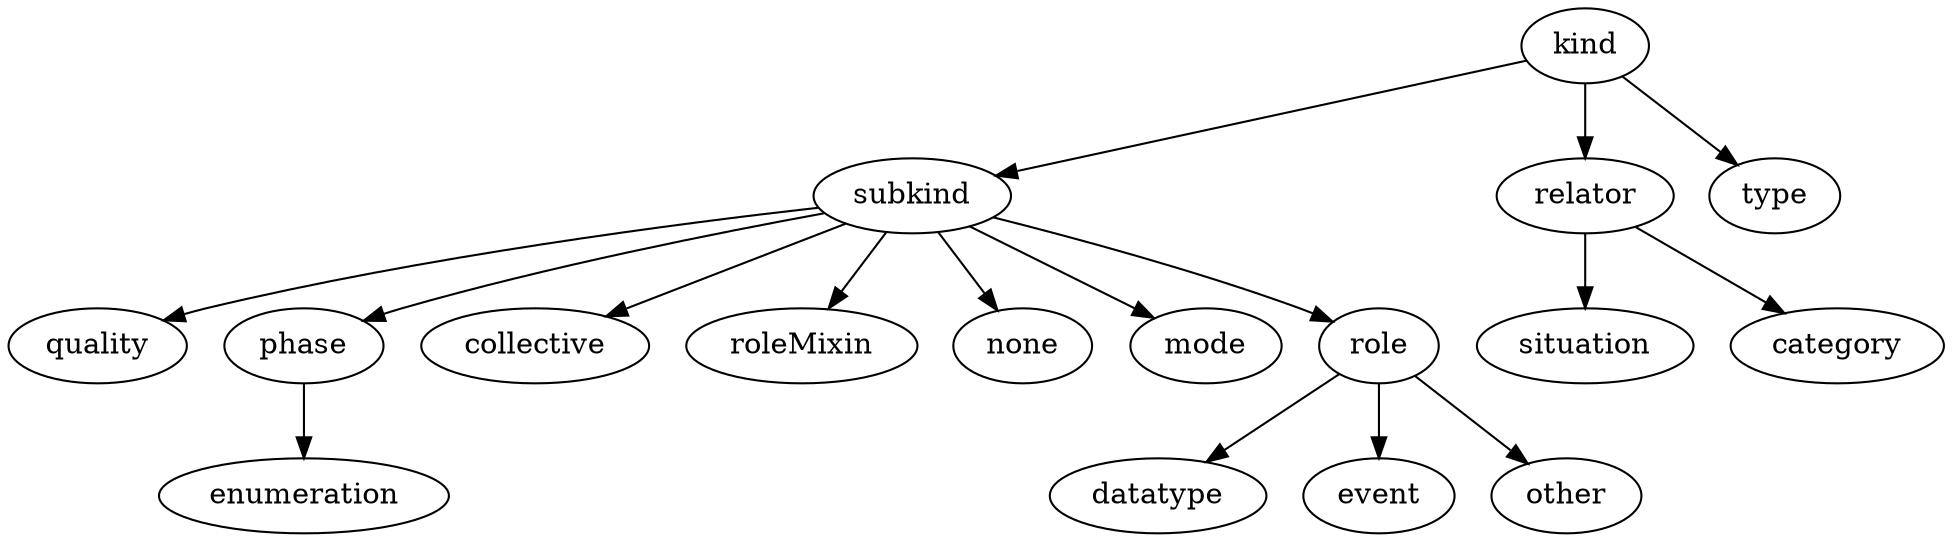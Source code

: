 strict digraph  {
kind;
subkind;
relator;
type;
quality;
phase;
collective;
roleMixin;
none;
mode;
role;
situation;
category;
datatype;
event;
other;
enumeration;
kind -> subkind;
kind -> relator;
kind -> type;
subkind -> quality;
subkind -> phase;
subkind -> collective;
subkind -> roleMixin;
subkind -> none;
subkind -> mode;
subkind -> role;
relator -> situation;
relator -> category;
phase -> enumeration;
role -> datatype;
role -> event;
role -> other;
}
